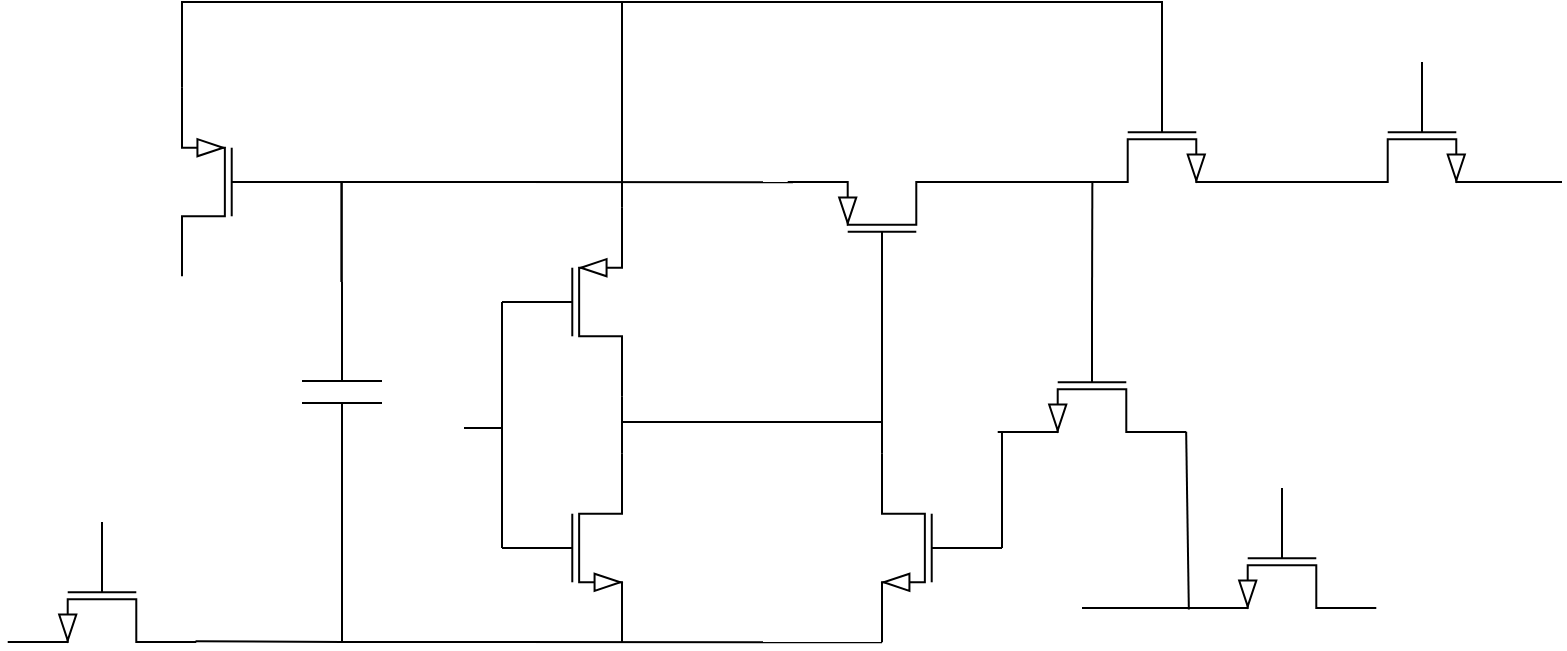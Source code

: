 <mxfile version="24.7.6">
  <diagram name="第 1 页" id="Vq7E_juNB8IA1V92Wd6a">
    <mxGraphModel dx="303" dy="155" grid="1" gridSize="5" guides="1" tooltips="1" connect="1" arrows="1" fold="1" page="1" pageScale="1" pageWidth="3300" pageHeight="4681" math="0" shadow="0">
      <root>
        <mxCell id="0" />
        <mxCell id="1" parent="0" />
        <mxCell id="bP4SKRxJgAOZLgYwFLmc-1" value="" style="verticalLabelPosition=bottom;shadow=0;dashed=0;align=center;html=1;verticalAlign=top;shape=mxgraph.electrical.transistors.nmos;pointerEvents=1;" vertex="1" parent="1">
          <mxGeometry x="380" y="263" width="60" height="100" as="geometry" />
        </mxCell>
        <mxCell id="bP4SKRxJgAOZLgYwFLmc-2" value="" style="verticalLabelPosition=bottom;shadow=0;dashed=0;align=center;html=1;verticalAlign=top;shape=mxgraph.electrical.transistors.pmos;pointerEvents=1;" vertex="1" parent="1">
          <mxGeometry x="380" y="140" width="60" height="100" as="geometry" />
        </mxCell>
        <mxCell id="bP4SKRxJgAOZLgYwFLmc-3" value="" style="verticalLabelPosition=bottom;shadow=0;dashed=0;align=center;html=1;verticalAlign=top;shape=mxgraph.electrical.transistors.nmos;pointerEvents=1;flipH=1;" vertex="1" parent="1">
          <mxGeometry x="570" y="263" width="60" height="100" as="geometry" />
        </mxCell>
        <mxCell id="bP4SKRxJgAOZLgYwFLmc-4" value="" style="verticalLabelPosition=bottom;shadow=0;dashed=0;align=center;html=1;verticalAlign=top;shape=mxgraph.electrical.transistors.pmos;pointerEvents=1;direction=north;" vertex="1" parent="1">
          <mxGeometry x="520" y="130" width="100" height="60" as="geometry" />
        </mxCell>
        <mxCell id="bP4SKRxJgAOZLgYwFLmc-5" value="" style="verticalLabelPosition=bottom;shadow=0;dashed=0;align=center;html=1;verticalAlign=top;shape=mxgraph.electrical.transistors.pmos;pointerEvents=1;direction=west;flipH=0;flipV=1;" vertex="1" parent="1">
          <mxGeometry x="220" y="80" width="60" height="100" as="geometry" />
        </mxCell>
        <mxCell id="bP4SKRxJgAOZLgYwFLmc-6" value="" style="verticalLabelPosition=bottom;shadow=0;dashed=0;align=center;html=1;verticalAlign=top;shape=mxgraph.electrical.transistors.nmos;pointerEvents=1;direction=south;" vertex="1" parent="1">
          <mxGeometry x="130" y="300" width="100" height="60" as="geometry" />
        </mxCell>
        <mxCell id="bP4SKRxJgAOZLgYwFLmc-7" value="" style="verticalLabelPosition=bottom;shadow=0;dashed=0;align=center;html=1;verticalAlign=top;shape=mxgraph.electrical.transistors.nmos;pointerEvents=1;direction=south;flipH=1;" vertex="1" parent="1">
          <mxGeometry x="660" y="70" width="100" height="60" as="geometry" />
        </mxCell>
        <mxCell id="bP4SKRxJgAOZLgYwFLmc-8" value="" style="verticalLabelPosition=bottom;shadow=0;dashed=0;align=center;html=1;verticalAlign=top;shape=mxgraph.electrical.transistors.nmos;pointerEvents=1;direction=south;flipH=1;" vertex="1" parent="1">
          <mxGeometry x="790" y="70" width="100" height="60" as="geometry" />
        </mxCell>
        <mxCell id="bP4SKRxJgAOZLgYwFLmc-9" value="" style="verticalLabelPosition=bottom;shadow=0;dashed=0;align=center;html=1;verticalAlign=top;shape=mxgraph.electrical.transistors.nmos;pointerEvents=1;direction=south;" vertex="1" parent="1">
          <mxGeometry x="720" y="283" width="100" height="60" as="geometry" />
        </mxCell>
        <mxCell id="bP4SKRxJgAOZLgYwFLmc-10" value="" style="verticalLabelPosition=bottom;shadow=0;dashed=0;align=center;html=1;verticalAlign=top;shape=mxgraph.electrical.transistors.nmos;pointerEvents=1;direction=south;" vertex="1" parent="1">
          <mxGeometry x="625" y="195" width="100" height="60" as="geometry" />
        </mxCell>
        <mxCell id="bP4SKRxJgAOZLgYwFLmc-12" value="" style="endArrow=none;html=1;rounded=0;exitX=1;exitY=0;exitDx=0;exitDy=0;exitPerimeter=0;" edge="1" parent="1" source="bP4SKRxJgAOZLgYwFLmc-5">
          <mxGeometry width="50" height="50" relative="1" as="geometry">
            <mxPoint x="230" y="49.997" as="sourcePoint" />
            <mxPoint x="530" y="40" as="targetPoint" />
            <Array as="points">
              <mxPoint x="220" y="40" />
            </Array>
          </mxGeometry>
        </mxCell>
        <mxCell id="bP4SKRxJgAOZLgYwFLmc-14" value="" style="pointerEvents=1;verticalLabelPosition=bottom;shadow=0;dashed=0;align=center;html=1;verticalAlign=top;shape=mxgraph.electrical.capacitors.capacitor_1;direction=south;" vertex="1" parent="1">
          <mxGeometry x="280" y="180" width="40" height="110" as="geometry" />
        </mxCell>
        <mxCell id="bP4SKRxJgAOZLgYwFLmc-15" value="" style="endArrow=none;html=1;rounded=0;entryX=1;entryY=1;entryDx=0;entryDy=0;entryPerimeter=0;exitX=1;exitY=0;exitDx=0;exitDy=0;exitPerimeter=0;" edge="1" parent="1" source="bP4SKRxJgAOZLgYwFLmc-1" target="bP4SKRxJgAOZLgYwFLmc-2">
          <mxGeometry width="50" height="50" relative="1" as="geometry">
            <mxPoint x="390" y="290" as="sourcePoint" />
            <mxPoint x="440" y="240" as="targetPoint" />
          </mxGeometry>
        </mxCell>
        <mxCell id="bP4SKRxJgAOZLgYwFLmc-17" value="" style="endArrow=none;html=1;rounded=0;" edge="1" parent="1">
          <mxGeometry width="50" height="50" relative="1" as="geometry">
            <mxPoint x="710" y="70" as="sourcePoint" />
            <mxPoint x="530" y="40" as="targetPoint" />
            <Array as="points">
              <mxPoint x="710" y="40" />
            </Array>
          </mxGeometry>
        </mxCell>
        <mxCell id="bP4SKRxJgAOZLgYwFLmc-18" value="" style="endArrow=none;html=1;rounded=0;exitX=0.999;exitY=1.715;exitDx=0;exitDy=0;exitPerimeter=0;entryX=0.999;entryY=-0.722;entryDx=0;entryDy=0;entryPerimeter=0;" edge="1" parent="1" source="bP4SKRxJgAOZLgYwFLmc-7" target="bP4SKRxJgAOZLgYwFLmc-8">
          <mxGeometry width="50" height="50" relative="1" as="geometry">
            <mxPoint x="750" y="130" as="sourcePoint" />
            <mxPoint x="780" y="130" as="targetPoint" />
          </mxGeometry>
        </mxCell>
        <mxCell id="bP4SKRxJgAOZLgYwFLmc-19" value="" style="endArrow=none;html=1;rounded=0;exitX=1;exitY=1.723;exitDx=0;exitDy=0;exitPerimeter=0;" edge="1" parent="1" source="bP4SKRxJgAOZLgYwFLmc-8">
          <mxGeometry width="50" height="50" relative="1" as="geometry">
            <mxPoint x="880" y="130" as="sourcePoint" />
            <mxPoint x="910" y="130" as="targetPoint" />
          </mxGeometry>
        </mxCell>
        <mxCell id="bP4SKRxJgAOZLgYwFLmc-20" value="" style="endArrow=none;html=1;rounded=0;exitX=1;exitY=0;exitDx=0;exitDy=0;exitPerimeter=0;" edge="1" parent="1" source="bP4SKRxJgAOZLgYwFLmc-2">
          <mxGeometry width="50" height="50" relative="1" as="geometry">
            <mxPoint x="450" y="160" as="sourcePoint" />
            <mxPoint x="440" y="40" as="targetPoint" />
          </mxGeometry>
        </mxCell>
        <mxCell id="bP4SKRxJgAOZLgYwFLmc-22" value="" style="endArrow=none;html=1;rounded=0;exitX=0.994;exitY=-0.725;exitDx=0;exitDy=0;exitPerimeter=0;entryX=1;entryY=0.5;entryDx=0;entryDy=0;entryPerimeter=0;" edge="1" parent="1" source="bP4SKRxJgAOZLgYwFLmc-6" target="bP4SKRxJgAOZLgYwFLmc-14">
          <mxGeometry width="50" height="50" relative="1" as="geometry">
            <mxPoint x="220" y="360" as="sourcePoint" />
            <mxPoint x="270" y="310" as="targetPoint" />
            <Array as="points">
              <mxPoint x="300" y="360" />
            </Array>
          </mxGeometry>
        </mxCell>
        <mxCell id="bP4SKRxJgAOZLgYwFLmc-23" value="" style="endArrow=none;html=1;rounded=0;entryX=0.998;entryY=-0.666;entryDx=0;entryDy=0;entryPerimeter=0;" edge="1" parent="1" target="bP4SKRxJgAOZLgYwFLmc-4">
          <mxGeometry width="50" height="50" relative="1" as="geometry">
            <mxPoint x="280" y="130" as="sourcePoint" />
            <mxPoint x="500" y="130" as="targetPoint" />
          </mxGeometry>
        </mxCell>
        <mxCell id="bP4SKRxJgAOZLgYwFLmc-24" value="" style="endArrow=none;html=1;rounded=0;exitX=1.001;exitY=1.723;exitDx=0;exitDy=0;exitPerimeter=0;" edge="1" parent="1" source="bP4SKRxJgAOZLgYwFLmc-4">
          <mxGeometry width="50" height="50" relative="1" as="geometry">
            <mxPoint x="620" y="130" as="sourcePoint" />
            <mxPoint x="664" y="130" as="targetPoint" />
          </mxGeometry>
        </mxCell>
        <mxCell id="bP4SKRxJgAOZLgYwFLmc-25" value="" style="endArrow=none;html=1;rounded=0;" edge="1" parent="1">
          <mxGeometry width="50" height="50" relative="1" as="geometry">
            <mxPoint x="299.8" y="180" as="sourcePoint" />
            <mxPoint x="299.8" y="130" as="targetPoint" />
          </mxGeometry>
        </mxCell>
        <mxCell id="bP4SKRxJgAOZLgYwFLmc-26" value="" style="endArrow=none;html=1;rounded=0;exitX=0;exitY=0.5;exitDx=0;exitDy=0;exitPerimeter=0;" edge="1" parent="1" source="bP4SKRxJgAOZLgYwFLmc-1">
          <mxGeometry width="50" height="50" relative="1" as="geometry">
            <mxPoint x="330" y="240" as="sourcePoint" />
            <mxPoint x="380" y="190" as="targetPoint" />
          </mxGeometry>
        </mxCell>
        <mxCell id="bP4SKRxJgAOZLgYwFLmc-27" value="" style="endArrow=none;html=1;rounded=0;" edge="1" parent="1">
          <mxGeometry width="50" height="50" relative="1" as="geometry">
            <mxPoint x="299.8" y="180" as="sourcePoint" />
            <mxPoint x="299.8" y="130" as="targetPoint" />
            <Array as="points">
              <mxPoint x="299.8" y="160" />
            </Array>
          </mxGeometry>
        </mxCell>
        <mxCell id="bP4SKRxJgAOZLgYwFLmc-28" value="" style="endArrow=none;html=1;rounded=0;entryX=1;entryY=1;entryDx=0;entryDy=0;entryPerimeter=0;" edge="1" parent="1" target="bP4SKRxJgAOZLgYwFLmc-3">
          <mxGeometry width="50" height="50" relative="1" as="geometry">
            <mxPoint x="300" y="360" as="sourcePoint" />
            <mxPoint x="350" y="310" as="targetPoint" />
          </mxGeometry>
        </mxCell>
        <mxCell id="bP4SKRxJgAOZLgYwFLmc-29" value="" style="endArrow=none;html=1;rounded=0;" edge="1" parent="1">
          <mxGeometry width="50" height="50" relative="1" as="geometry">
            <mxPoint x="361" y="253" as="sourcePoint" />
            <mxPoint x="380" y="253" as="targetPoint" />
          </mxGeometry>
        </mxCell>
        <mxCell id="bP4SKRxJgAOZLgYwFLmc-31" value="" style="endArrow=none;html=1;rounded=0;exitX=1;exitY=0;exitDx=0;exitDy=0;exitPerimeter=0;" edge="1" parent="1" source="bP4SKRxJgAOZLgYwFLmc-3">
          <mxGeometry width="50" height="50" relative="1" as="geometry">
            <mxPoint x="570" y="255" as="sourcePoint" />
            <mxPoint x="570" y="190" as="targetPoint" />
          </mxGeometry>
        </mxCell>
        <mxCell id="bP4SKRxJgAOZLgYwFLmc-32" value="" style="endArrow=none;html=1;rounded=0;" edge="1" parent="1">
          <mxGeometry width="50" height="50" relative="1" as="geometry">
            <mxPoint x="440" y="250" as="sourcePoint" />
            <mxPoint x="570" y="250" as="targetPoint" />
          </mxGeometry>
        </mxCell>
        <mxCell id="bP4SKRxJgAOZLgYwFLmc-33" value="" style="endArrow=none;html=1;rounded=0;exitX=0;exitY=0.5;exitDx=0;exitDy=0;exitPerimeter=0;entryX=1;entryY=1.679;entryDx=0;entryDy=0;entryPerimeter=0;" edge="1" parent="1" source="bP4SKRxJgAOZLgYwFLmc-3" target="bP4SKRxJgAOZLgYwFLmc-10">
          <mxGeometry width="50" height="50" relative="1" as="geometry">
            <mxPoint x="630" y="315" as="sourcePoint" />
            <mxPoint x="680" y="265" as="targetPoint" />
            <Array as="points">
              <mxPoint x="630" y="260" />
            </Array>
          </mxGeometry>
        </mxCell>
        <mxCell id="bP4SKRxJgAOZLgYwFLmc-34" value="" style="endArrow=none;html=1;rounded=0;exitX=0;exitY=0.5;exitDx=0;exitDy=0;exitPerimeter=0;entryX=0.993;entryY=-0.412;entryDx=0;entryDy=0;entryPerimeter=0;" edge="1" parent="1" source="bP4SKRxJgAOZLgYwFLmc-10" target="bP4SKRxJgAOZLgYwFLmc-7">
          <mxGeometry width="50" height="50" relative="1" as="geometry">
            <mxPoint x="675" y="200" as="sourcePoint" />
            <mxPoint x="725" y="150" as="targetPoint" />
          </mxGeometry>
        </mxCell>
        <mxCell id="bP4SKRxJgAOZLgYwFLmc-35" value="" style="endArrow=none;html=1;rounded=0;entryX=0.999;entryY=-0.733;entryDx=0;entryDy=0;entryPerimeter=0;exitX=1.013;exitY=1.72;exitDx=0;exitDy=0;exitPerimeter=0;" edge="1" parent="1" source="bP4SKRxJgAOZLgYwFLmc-9" target="bP4SKRxJgAOZLgYwFLmc-10">
          <mxGeometry width="50" height="50" relative="1" as="geometry">
            <mxPoint x="720" y="310" as="sourcePoint" />
            <mxPoint x="720" y="255" as="targetPoint" />
          </mxGeometry>
        </mxCell>
        <mxCell id="bP4SKRxJgAOZLgYwFLmc-36" value="" style="endArrow=none;html=1;rounded=0;entryX=1.001;entryY=1.722;entryDx=0;entryDy=0;entryPerimeter=0;" edge="1" parent="1" target="bP4SKRxJgAOZLgYwFLmc-9">
          <mxGeometry width="50" height="50" relative="1" as="geometry">
            <mxPoint x="670" y="343" as="sourcePoint" />
            <mxPoint x="715" y="343" as="targetPoint" />
          </mxGeometry>
        </mxCell>
      </root>
    </mxGraphModel>
  </diagram>
</mxfile>
